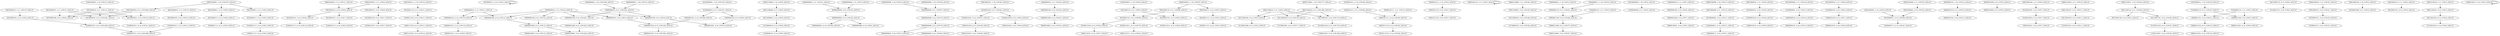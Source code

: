 digraph G {
    "0001000010_1-11_COV:15_LEN:10" -> "0010000101_2-12_COV:14_LEN:10";
    "0001000101_2-12_COV:9_LEN:10" -> "0010001011_3-13_COV:9_LEN:10";
    "0100011101_3-12_COV:11_LEN:10" -> "1000111010_4-13_COV:11_LEN:10";
    "0010000111_3-14_COV:5_LEN:10" -> "0010000111_3-14_COV:5_LEN:10";
    "0000001000_3-13_COV:12_LEN:10" -> "0000010001_5-14_COV:226_LEN:10";
    "0011000001_3-12_COV:8_LEN:10" -> "0110000010_4-13_COV:8_LEN:10";
    "1000000000_1-11_COV:31_LEN:10" -> "0000000000_2-12_COV:35_LEN:10";
    "0000110000_1-10_COV:8_LEN:10" -> "0001100000_2-11_COV:8_LEN:10";
    "1000000000_1-10_COV:10_LEN:10" -> "0000000000_2-11_COV:67_LEN:10";
    "0001000101_1-10_COV:40_LEN:10" -> "0010001010_2-11_COV:42_LEN:10";
    "0000001000_3-13_COV:21_LEN:10" -> "0000010001_4-14_COV:21_LEN:10";
    "0001000101_2-12_COV:8_LEN:10" -> "0010001010_3-13_COV:7_LEN:10";
    "0100011010_4-13_COV:6_LEN:10" -> "1000110101_5-14_COV:7_LEN:10";
    "0000000001_1-10_COV:14_LEN:10" -> "0000000010_2-11_COV:222_LEN:10";
    "0011000100_3-12_COV:5_LEN:10" -> "0110001000_4-13_COV:5_LEN:10";
    "0000101111_3-12_COV:59_LEN:10" -> "0001011110_4-13_COV:59_LEN:10";
    "0010001010_3-13_COV:7_LEN:10" -> "0100010101_4-14_COV:7_LEN:10";
    "0010001101_3-13_COV:9_LEN:10" -> "0100011011_4-14_COV:8_LEN:10";
    "0000101110_3-13_COV:7_LEN:10" -> "0001011101_4-14_COV:7_LEN:10";
    "0000100110_1-11_COV:5_LEN:10" -> "0000100110_1-11_COV:5_LEN:10";
    "0010000101_3-13_COV:33_LEN:10" -> "0100001011_4-14_COV:31_LEN:10";
    "0010001010_2-11_COV:42_LEN:10" -> "0100010101_3-12_COV:37_LEN:10";
    "0010001010_2-11_COV:42_LEN:10" -> "0100010100_3-13_COV:6_LEN:10";
    "0100000010_2-11_COV:101_LEN:10" -> "1000000100_3-13_COV:6_LEN:10";
    "0100000010_2-11_COV:101_LEN:10" -> "1000000101_3-12_COV:98_LEN:10";
    "0100010101_3-12_COV:37_LEN:10" -> "1000101010_4-13_COV:39_LEN:10";
    "0001100001_2-12_COV:29_LEN:10" -> "0011000010_3-13_COV:28_LEN:10";
    "0010001011_3-13_COV:7_LEN:10" -> "0100010111_4-14_COV:6_LEN:10";
    "0000000011_1-10_COV:5_LEN:10" -> "0000000110_2-11_COV:61_LEN:10";
    "0011000100_3-13_COV:18_LEN:10" -> "0110001001_4-14_COV:17_LEN:10";
    "0010000101_3-12_COV:255_LEN:10" -> "0100001011_4-13_COV:258_LEN:10";
    "0010000000_1-10_COV:5_LEN:10" -> "0100000000_2-11_COV:5_LEN:10";
    "0001100010_1-11_COV:9_LEN:10" -> "0011000100_3-12_COV:5_LEN:10";
    "0001100010_1-11_COV:9_LEN:10" -> "0011000100_3-13_COV:18_LEN:10";
    "0001100010_1-11_COV:9_LEN:10" -> "0011000101_3-12_COV:174_LEN:10";
    "0000100010_1-11_COV:11_LEN:10" -> "0001000101_2-12_COV:9_LEN:10";
    "0000000100_2-12_COV:6_LEN:10" -> "0000001000_3-13_COV:7_LEN:10";
    "0100000011_4-13_COV:11_LEN:10" -> "1000000111_5-14_COV:11_LEN:10";
    "0000001011_3-13_COV:10_LEN:10" -> "0000010111_4-14_COV:9_LEN:10";
    "0000001010_4-13_COV:104_LEN:10" -> "0000010101_5-14_COV:104_LEN:10";
    "0001100000_2-11_COV:8_LEN:10" -> "0011000001_3-12_COV:8_LEN:10";
    "0010000101_2-12_COV:8_LEN:10" -> "0100001010_3-13_COV:8_LEN:10";
    "0010001101_3-12_COV:85_LEN:10" -> "0100011010_4-13_COV:6_LEN:10";
    "0010001101_3-12_COV:85_LEN:10" -> "0100011011_4-13_COV:79_LEN:10";
    "0000000000_3-13_COV:34_LEN:10" -> "0000000001_4-14_COV:30_LEN:10";
    "0000000000_3-13_COV:34_LEN:10" -> "0000000000_4-14_COV:6_LEN:10";
    "0010000000_1-11_COV:18_LEN:10" -> "0100000001_2-12_COV:13_LEN:10";
    "0100001111_4-13_COV:5_LEN:10" -> "1000011111_5-14_COV:5_LEN:10";
    "0010000010_1-11_COV:8_LEN:10" -> "0100000101_2-12_COV:6_LEN:10";
    "1000000110_1-11_COV:5_LEN:10" -> "0000001100_3-12_COV:68_LEN:10";
    "0000001100_3-12_COV:68_LEN:10" -> "0000011000_4-13_COV:73_LEN:10";
    "0000000010_1-11_COV:11_LEN:10" -> "0000000100_2-12_COV:13_LEN:10";
    "0000000010_1-11_COV:11_LEN:10" -> "0000000101_2-12_COV:10_LEN:10";
    "0100000101_2-12_COV:6_LEN:10" -> "1000001010_3-13_COV:7_LEN:10";
    "1001000110_2-11_COV:6_LEN:10" -> "0010001101_3-13_COV:9_LEN:10";
    "1001000110_2-11_COV:6_LEN:10" -> "0010001101_3-12_COV:85_LEN:10";
    "0000100010_1-11_COV:9_LEN:10" -> "0001000101_2-12_COV:9_LEN:10";
    "0010000101_2-12_COV:9_LEN:10" -> "0100001011_4-13_COV:258_LEN:10";
    "0100001011_1-10_COV:48_LEN:10" -> "1000010111_2-11_COV:48_LEN:10";
    "0000000100_2-12_COV:22_LEN:10" -> "0000001000_3-13_COV:21_LEN:10";
    "0001000001_1-12_COV:9_LEN:10" -> "0010000011_3-13_COV:40_LEN:10";
    "0000100000_1-10_COV:13_LEN:10" -> "0001000000_2-11_COV:14_LEN:10";
    "0000000100_3-13_COV:9_LEN:10" -> "0000001001_4-14_COV:14_LEN:10";
    "0000000000_2-11_COV:67_LEN:10" -> "0000000000_3-12_COV:75_LEN:10";
    "0001000010_1-11_COV:10_LEN:10" -> "0010000101_2-12_COV:9_LEN:10";
    "0000000101_1-12_COV:14_LEN:10" -> "0000001010_2-13_COV:10_LEN:10";
    "0011000010_3-13_COV:28_LEN:10" -> "0110000101_4-14_COV:28_LEN:10";
    "0000001000_3-12_COV:5_LEN:10" -> "0000010000_4-13_COV:5_LEN:10";
    "0100010100_3-13_COV:6_LEN:10" -> "1000101001_4-14_COV:6_LEN:10";
    "0001000011_2-11_COV:6_LEN:10" -> "0010000111_3-12_COV:5_LEN:10";
    "0010001111_3-13_COV:5_LEN:10" -> "0100011111_4-14_COV:5_LEN:10";
    "0010001001_2-12_COV:7_LEN:10" -> "0100010010_3-13_COV:7_LEN:10";
    "0100000001_2-12_COV:13_LEN:10" -> "1000000010_3-13_COV:12_LEN:10";
    "0000100000_1-11_COV:35_LEN:10" -> "0001000001_2-12_COV:32_LEN:10";
    "0000000100_3-12_COV:227_LEN:10" -> "0000001000_4-13_COV:225_LEN:10";
    "1000111010_4-13_COV:11_LEN:10" -> "0001110101_5-14_COV:12_LEN:10";
    "0011001010_3-13_COV:11_LEN:10" -> "0110010101_4-14_COV:11_LEN:10";
    "0000110011_1-10_COV:42_LEN:10" -> "0001100110_2-11_COV:44_LEN:10";
    "0000010111_1-12_COV:5_LEN:10" -> "0000101110_3-13_COV:7_LEN:10";
    "0000110001_1-10_COV:177_LEN:10" -> "0001100010_2-11_COV:186_LEN:10";
    "0000000000_1-11_COV:5_LEN:10" -> "0000000000_2-12_COV:35_LEN:10";
    "1000001101_3-12_COV:31_LEN:10" -> "0000011010_4-13_COV:33_LEN:10";
    "1000000010_1-11_COV:22_LEN:10" -> "0000000100_2-12_COV:22_LEN:10";
    "0010001011_3-13_COV:9_LEN:10" -> "0100010111_4-14_COV:10_LEN:10";
    "0000000100_2-12_COV:13_LEN:10" -> "0000001000_3-13_COV:12_LEN:10";
    "0001000111_2-12_COV:5_LEN:10" -> "0010001111_3-13_COV:5_LEN:10";
    "0010001110_2-11_COV:11_LEN:10" -> "0100011101_3-12_COV:11_LEN:10";
    "0011000110_3-13_COV:6_LEN:10" -> "0110001101_4-14_COV:6_LEN:10";
    "1000000001_1-10_COV:196_LEN:10" -> "0000000010_2-11_COV:222_LEN:10";
    "0000001000_3-13_COV:12_LEN:10" -> "0000010001_4-14_COV:13_LEN:10";
    "0010001011_3-13_COV:23_LEN:10" -> "0100010111_4-14_COV:21_LEN:10";
    "0000000000_1-10_COV:59_LEN:10" -> "0000000000_2-11_COV:67_LEN:10";
    "0000110000_1-11_COV:30_LEN:10" -> "0001100001_2-12_COV:29_LEN:10";
    "0100011011_4-13_COV:79_LEN:10" -> "1000110111_5-14_COV:81_LEN:10";
    "0011000101_3-12_COV:174_LEN:10" -> "0110001010_4-13_COV:176_LEN:10";
    "0100000110_2-11_COV:33_LEN:10" -> "1000001101_3-12_COV:31_LEN:10";
    "0100000110_2-11_COV:33_LEN:10" -> "1000001100_3-13_COV:5_LEN:10";
    "0100001011_4-13_COV:258_LEN:10" -> "1000010111_5-14_COV:268_LEN:10";
    "0001100110_2-11_COV:44_LEN:10" -> "0011001100_3-13_COV:5_LEN:10";
    "0001100110_2-11_COV:44_LEN:10" -> "0011001101_3-12_COV:46_LEN:10";
    "0000000010_2-11_COV:222_LEN:10" -> "0000000100_3-13_COV:9_LEN:10";
    "0000000010_2-11_COV:222_LEN:10" -> "0000000100_3-12_COV:227_LEN:10";
    "0000000010_2-11_COV:222_LEN:10" -> "0000000101_3-12_COV:5_LEN:10";
    "0000000000_3-12_COV:75_LEN:10" -> "0000000000_4-13_COV:74_LEN:10";
    "0001011110_4-13_COV:59_LEN:10" -> "0010111101_5-14_COV:58_LEN:10";
    "1001000010_2-11_COV:13_LEN:10" -> "0010000101_3-13_COV:33_LEN:10";
    "1001000010_2-11_COV:13_LEN:10" -> "0010000101_3-12_COV:255_LEN:10";
    "1001000010_2-11_COV:13_LEN:10" -> "0010000100_3-12_COV:6_LEN:10";
    "0000000000_2-12_COV:35_LEN:10" -> "0000000000_3-13_COV:34_LEN:10";
    "0100100001_1-10_COV:13_LEN:10" -> "1001000010_2-11_COV:13_LEN:10";
    "0000001000_3-13_COV:7_LEN:10" -> "0000010001_4-14_COV:5_LEN:10";
    "0000011000_4-13_COV:73_LEN:10" -> "0000110001_5-14_COV:67_LEN:10";
    "0110011010_4-13_COV:47_LEN:10" -> "1100110101_5-14_COV:50_LEN:10";
    "0010000101_2-12_COV:14_LEN:10" -> "0100001011_3-13_COV:13_LEN:10";
    "0000100010_1-11_COV:25_LEN:10" -> "0001000101_2-12_COV:21_LEN:10";
    "0001000010_1-11_COV:13_LEN:10" -> "0010000101_3-13_COV:33_LEN:10";
    "0001000010_1-11_COV:13_LEN:10" -> "0010000101_3-12_COV:255_LEN:10";
    "0001000010_1-11_COV:13_LEN:10" -> "0010000100_3-12_COV:6_LEN:10";
    "0001000100_1-11_COV:8_LEN:10" -> "0010001001_2-12_COV:7_LEN:10";
    "0000000100_2-12_COV:12_LEN:10" -> "0000001000_3-13_COV:12_LEN:10";
    "0110000010_4-13_COV:8_LEN:10" -> "1100000101_5-14_COV:9_LEN:10";
    "1000000100_3-13_COV:6_LEN:10" -> "0000001001_4-14_COV:14_LEN:10";
    "1000000010_3-13_COV:12_LEN:10" -> "0000000101_4-14_COV:13_LEN:10";
    "1000000010_1-11_COV:5_LEN:10" -> "0000000100_2-12_COV:6_LEN:10";
    "0100001010_3-13_COV:8_LEN:10" -> "1000010101_4-14_COV:9_LEN:10";
    "1000001100_3-13_COV:5_LEN:10" -> "0000011001_4-14_COV:6_LEN:10";
    "0001000100_1-10_COV:5_LEN:10" -> "0010001000_2-11_COV:5_LEN:10";
    "0001000101_2-12_COV:9_LEN:10" -> "0010001011_3-13_COV:7_LEN:10";
    "0100001011_3-13_COV:13_LEN:10" -> "1000010111_5-14_COV:268_LEN:10";
    "0001000101_2-12_COV:21_LEN:10" -> "0010001011_3-13_COV:23_LEN:10";
    "1000000010_1-11_COV:12_LEN:10" -> "0000000100_2-12_COV:12_LEN:10";
    "0000010111_1-11_COV:13_LEN:10" -> "0000101111_3-12_COV:59_LEN:10";
    "1000000010_1-11_COV:12_LEN:10" -> "0000000100_2-12_COV:13_LEN:10";
    "1000000010_1-11_COV:12_LEN:10" -> "0000000101_2-12_COV:10_LEN:10";
    "0001000110_1-11_COV:5_LEN:10" -> "0010001101_2-12_COV:5_LEN:10";
    "0000011010_4-13_COV:33_LEN:10" -> "0000110101_5-14_COV:33_LEN:10";
    "1000001010_3-13_COV:7_LEN:10" -> "0000010101_4-14_COV:8_LEN:10";
    "0001000111_1-10_COV:10_LEN:10" -> "0010001110_2-11_COV:11_LEN:10";
    "0000000000_4-13_COV:74_LEN:10" -> "0000000001_5-14_COV:13_LEN:10";
    "0000000000_4-13_COV:74_LEN:10" -> "0000000000_5-14_COV:63_LEN:10";
    "0010000001_1-10_COV:103_LEN:10" -> "0100000010_2-11_COV:101_LEN:10";
    "0001100101_2-12_COV:11_LEN:10" -> "0011001010_3-13_COV:11_LEN:10";
    "0001100010_2-11_COV:186_LEN:10" -> "0011000100_3-12_COV:5_LEN:10";
    "0001100010_2-11_COV:186_LEN:10" -> "0011000100_3-13_COV:18_LEN:10";
    "0001100010_2-11_COV:186_LEN:10" -> "0011000101_3-12_COV:174_LEN:10";
    "1000000101_3-12_COV:98_LEN:10" -> "0000001010_4-13_COV:104_LEN:10";
    "0000100010_1-11_COV:9_LEN:10" -> "0001000101_2-12_COV:8_LEN:10";
    "1000000011_1-10_COV:55_LEN:10" -> "0000000110_2-11_COV:61_LEN:10";
    "1000000010_1-11_COV:12_LEN:10" -> "0000000100_3-13_COV:9_LEN:10";
    "1000000010_1-11_COV:12_LEN:10" -> "0000000100_3-12_COV:227_LEN:10";
    "1000000010_1-11_COV:12_LEN:10" -> "0000000101_3-12_COV:5_LEN:10";
    "0000000110_2-11_COV:61_LEN:10" -> "0000001100_3-12_COV:68_LEN:10";
    "0011001010_3-13_COV:6_LEN:10" -> "0110010101_4-14_COV:6_LEN:10";
    "0010000011_1-10_COV:29_LEN:10" -> "0100000110_2-11_COV:33_LEN:10";
    "0001100101_2-12_COV:5_LEN:10" -> "0011001010_3-13_COV:6_LEN:10";
    "0010000111_3-13_COV:8_LEN:10" -> "0100001111_4-14_COV:9_LEN:10";
    "0000110010_1-11_COV:5_LEN:10" -> "0001100101_2-12_COV:5_LEN:10";
    "1000010011_5-14_COV:5_LEN:10" -> "1000010011_5-14_COV:5_LEN:10";
    "0000001010_2-13_COV:10_LEN:10" -> "0000010101_3-14_COV:11_LEN:10";
    "0000000101_3-12_COV:5_LEN:10" -> "0000001010_4-13_COV:104_LEN:10";
    "0001000001_2-12_COV:32_LEN:10" -> "0010000011_3-13_COV:40_LEN:10";
    "0011001101_3-12_COV:46_LEN:10" -> "0110011010_4-13_COV:47_LEN:10";
    "0100000110_1-11_COV:5_LEN:10" -> "1000001101_3-12_COV:31_LEN:10";
    "0100000110_1-11_COV:5_LEN:10" -> "1000001100_3-13_COV:5_LEN:10";
    "0001000011_2-12_COV:8_LEN:10" -> "0010000111_3-13_COV:8_LEN:10";
    "0000000101_2-12_COV:10_LEN:10" -> "0000001011_3-13_COV:10_LEN:10";
    "0010000011_3-13_COV:40_LEN:10" -> "0100000111_4-14_COV:41_LEN:10";
    "0000110010_1-11_COV:10_LEN:10" -> "0001100101_2-12_COV:11_LEN:10";
    "0001000000_2-11_COV:14_LEN:10" -> "0010000001_3-12_COV:11_LEN:10";
    "0000001000_4-13_COV:225_LEN:10" -> "0000010001_5-14_COV:226_LEN:10";
    "0000100001_1-10_COV:275_LEN:10" -> "0001000011_2-11_COV:6_LEN:10";
    "0000100001_1-10_COV:275_LEN:10" -> "0001000011_2-12_COV:8_LEN:10";
    "0000100001_1-10_COV:275_LEN:10" -> "0001000010_2-11_COV:269_LEN:10";
    "0010000111_3-12_COV:5_LEN:10" -> "0100001111_4-13_COV:5_LEN:10";
    "0000100011_1-10_COV:87_LEN:10" -> "0001000111_2-12_COV:5_LEN:10";
    "0000100011_1-10_COV:87_LEN:10" -> "0001000110_2-11_COV:88_LEN:10";
    "1000010111_2-11_COV:48_LEN:10" -> "0000101111_3-12_COV:59_LEN:10";
    "0100010010_3-13_COV:7_LEN:10" -> "1000100101_4-14_COV:7_LEN:10";
    "0001000110_2-11_COV:88_LEN:10" -> "0010001101_3-13_COV:9_LEN:10";
    "0001000110_2-11_COV:88_LEN:10" -> "0010001101_3-12_COV:85_LEN:10";
    "0001000010_2-11_COV:269_LEN:10" -> "0010000101_3-13_COV:33_LEN:10";
    "0001000010_2-11_COV:269_LEN:10" -> "0010000101_3-12_COV:255_LEN:10";
    "0001000010_2-11_COV:269_LEN:10" -> "0010000100_3-12_COV:6_LEN:10";
    "1000101010_4-13_COV:39_LEN:10" -> "0001010101_5-14_COV:40_LEN:10";
    "0110001010_4-13_COV:176_LEN:10" -> "1100010101_5-14_COV:168_LEN:10";
    "0010000001_3-12_COV:11_LEN:10" -> "0100000011_4-13_COV:11_LEN:10";
    "0001000010_1-11_COV:9_LEN:10" -> "0010000101_2-12_COV:8_LEN:10";
    "0100100011_1-10_COV:6_LEN:10" -> "1001000110_2-11_COV:6_LEN:10";
}
